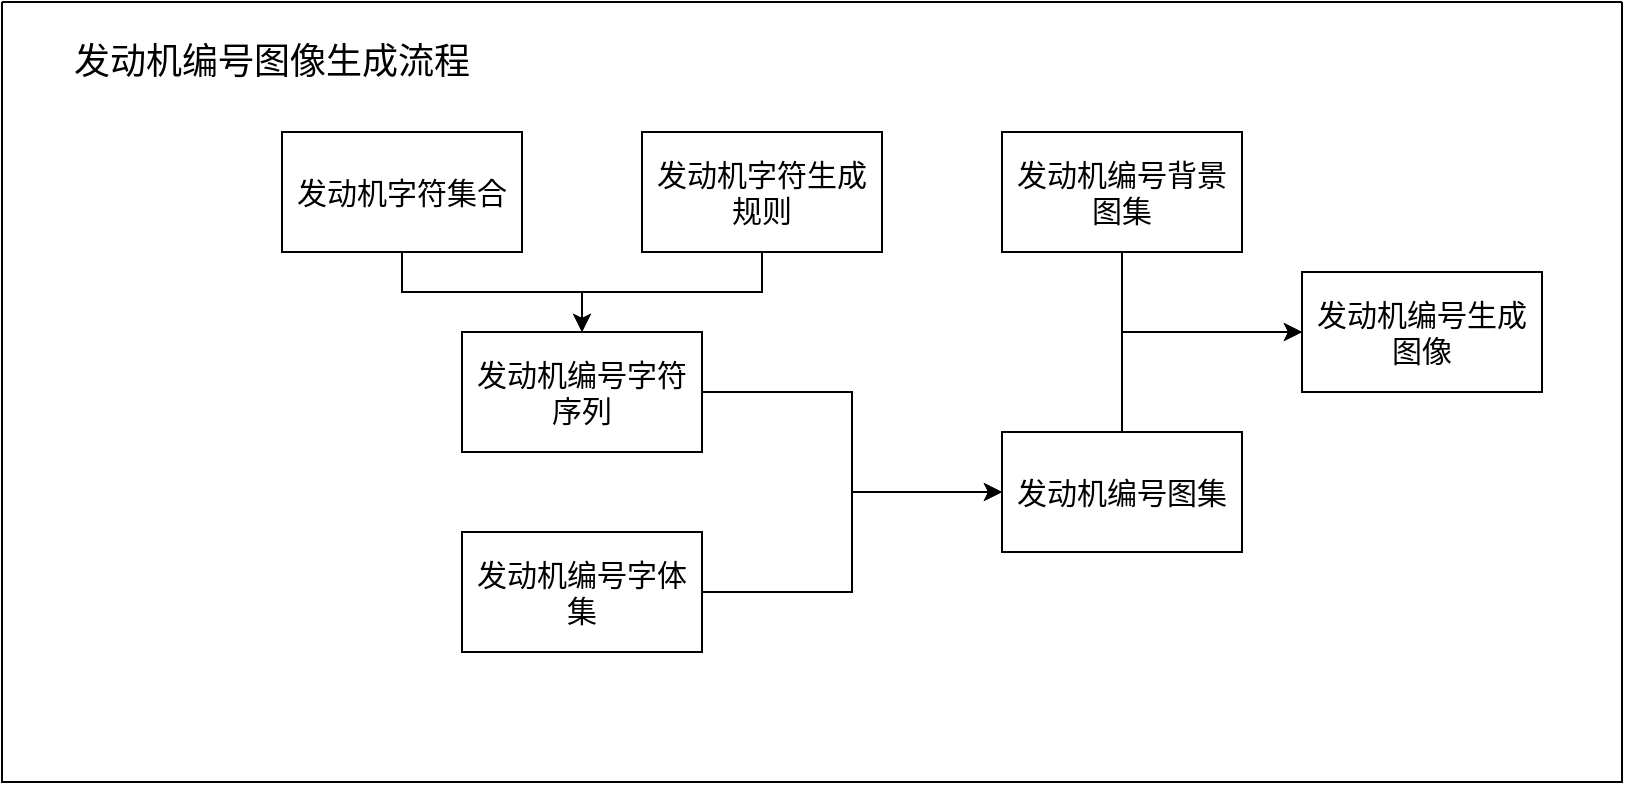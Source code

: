 <mxfile version="18.1.3" type="github">
  <diagram name="Page-1" id="edf60f1a-56cd-e834-aa8a-f176f3a09ee4">
    <mxGraphModel dx="1422" dy="834" grid="1" gridSize="10" guides="1" tooltips="1" connect="1" arrows="1" fold="1" page="1" pageScale="1" pageWidth="1100" pageHeight="850" background="none" math="0" shadow="0">
      <root>
        <mxCell id="0" />
        <mxCell id="1" parent="0" />
        <mxCell id="Y6DcF0FGn6dgcacL7NEk-11" style="edgeStyle=orthogonalEdgeStyle;rounded=0;orthogonalLoop=1;jettySize=auto;html=1;exitX=0.5;exitY=1;exitDx=0;exitDy=0;entryX=0.5;entryY=0;entryDx=0;entryDy=0;fontSize=15;" edge="1" parent="1" source="Y6DcF0FGn6dgcacL7NEk-1" target="Y6DcF0FGn6dgcacL7NEk-3">
          <mxGeometry relative="1" as="geometry" />
        </mxCell>
        <mxCell id="Y6DcF0FGn6dgcacL7NEk-1" value="发动机字符集合" style="rounded=0;whiteSpace=wrap;html=1;fontSize=15;" vertex="1" parent="1">
          <mxGeometry x="320" y="130" width="120" height="60" as="geometry" />
        </mxCell>
        <mxCell id="Y6DcF0FGn6dgcacL7NEk-12" style="edgeStyle=orthogonalEdgeStyle;rounded=0;orthogonalLoop=1;jettySize=auto;html=1;exitX=0.5;exitY=1;exitDx=0;exitDy=0;fontSize=15;" edge="1" parent="1" source="Y6DcF0FGn6dgcacL7NEk-2" target="Y6DcF0FGn6dgcacL7NEk-3">
          <mxGeometry relative="1" as="geometry" />
        </mxCell>
        <mxCell id="Y6DcF0FGn6dgcacL7NEk-2" value="发动机字符生成规则&lt;br style=&quot;font-size: 15px;&quot;&gt;" style="rounded=0;whiteSpace=wrap;html=1;fontSize=15;" vertex="1" parent="1">
          <mxGeometry x="500" y="130" width="120" height="60" as="geometry" />
        </mxCell>
        <mxCell id="Y6DcF0FGn6dgcacL7NEk-14" style="edgeStyle=orthogonalEdgeStyle;rounded=0;orthogonalLoop=1;jettySize=auto;html=1;exitX=1;exitY=0.5;exitDx=0;exitDy=0;entryX=0;entryY=0.5;entryDx=0;entryDy=0;fontSize=15;" edge="1" parent="1" source="Y6DcF0FGn6dgcacL7NEk-3" target="Y6DcF0FGn6dgcacL7NEk-13">
          <mxGeometry relative="1" as="geometry" />
        </mxCell>
        <mxCell id="Y6DcF0FGn6dgcacL7NEk-3" value="发动机编号字符序列" style="rounded=0;whiteSpace=wrap;html=1;fontSize=15;" vertex="1" parent="1">
          <mxGeometry x="410" y="230" width="120" height="60" as="geometry" />
        </mxCell>
        <mxCell id="Y6DcF0FGn6dgcacL7NEk-16" style="edgeStyle=orthogonalEdgeStyle;rounded=0;orthogonalLoop=1;jettySize=auto;html=1;exitX=0.5;exitY=1;exitDx=0;exitDy=0;entryX=0;entryY=0.5;entryDx=0;entryDy=0;fontSize=15;" edge="1" parent="1" source="Y6DcF0FGn6dgcacL7NEk-4" target="Y6DcF0FGn6dgcacL7NEk-7">
          <mxGeometry relative="1" as="geometry" />
        </mxCell>
        <mxCell id="Y6DcF0FGn6dgcacL7NEk-4" value="发动机编号背景图集" style="rounded=0;whiteSpace=wrap;html=1;fontSize=15;" vertex="1" parent="1">
          <mxGeometry x="680" y="130" width="120" height="60" as="geometry" />
        </mxCell>
        <mxCell id="Y6DcF0FGn6dgcacL7NEk-15" style="edgeStyle=orthogonalEdgeStyle;rounded=0;orthogonalLoop=1;jettySize=auto;html=1;exitX=1;exitY=0.5;exitDx=0;exitDy=0;fontSize=15;" edge="1" parent="1" source="Y6DcF0FGn6dgcacL7NEk-5" target="Y6DcF0FGn6dgcacL7NEk-13">
          <mxGeometry relative="1" as="geometry" />
        </mxCell>
        <mxCell id="Y6DcF0FGn6dgcacL7NEk-5" value="发动机编号字体集" style="rounded=0;whiteSpace=wrap;html=1;fontSize=15;" vertex="1" parent="1">
          <mxGeometry x="410" y="330" width="120" height="60" as="geometry" />
        </mxCell>
        <mxCell id="Y6DcF0FGn6dgcacL7NEk-9" value="" style="swimlane;startSize=0;" vertex="1" parent="1">
          <mxGeometry x="180" y="65" width="810" height="390" as="geometry" />
        </mxCell>
        <mxCell id="Y6DcF0FGn6dgcacL7NEk-10" value="发动机编号图像生成流程" style="text;html=1;strokeColor=none;fillColor=none;align=center;verticalAlign=middle;whiteSpace=wrap;rounded=0;fontSize=18;" vertex="1" parent="Y6DcF0FGn6dgcacL7NEk-9">
          <mxGeometry x="20" y="15" width="230" height="30" as="geometry" />
        </mxCell>
        <mxCell id="Y6DcF0FGn6dgcacL7NEk-7" value="发动机编号生成图像" style="rounded=0;whiteSpace=wrap;html=1;fontSize=15;" vertex="1" parent="Y6DcF0FGn6dgcacL7NEk-9">
          <mxGeometry x="650" y="135" width="120" height="60" as="geometry" />
        </mxCell>
        <mxCell id="Y6DcF0FGn6dgcacL7NEk-17" style="edgeStyle=orthogonalEdgeStyle;rounded=0;orthogonalLoop=1;jettySize=auto;html=1;exitX=0.5;exitY=0;exitDx=0;exitDy=0;entryX=0;entryY=0.5;entryDx=0;entryDy=0;fontSize=15;" edge="1" parent="Y6DcF0FGn6dgcacL7NEk-9" source="Y6DcF0FGn6dgcacL7NEk-13" target="Y6DcF0FGn6dgcacL7NEk-7">
          <mxGeometry relative="1" as="geometry" />
        </mxCell>
        <mxCell id="Y6DcF0FGn6dgcacL7NEk-13" value="发动机编号图集" style="rounded=0;whiteSpace=wrap;html=1;fontSize=15;" vertex="1" parent="Y6DcF0FGn6dgcacL7NEk-9">
          <mxGeometry x="500" y="215" width="120" height="60" as="geometry" />
        </mxCell>
      </root>
    </mxGraphModel>
  </diagram>
</mxfile>
